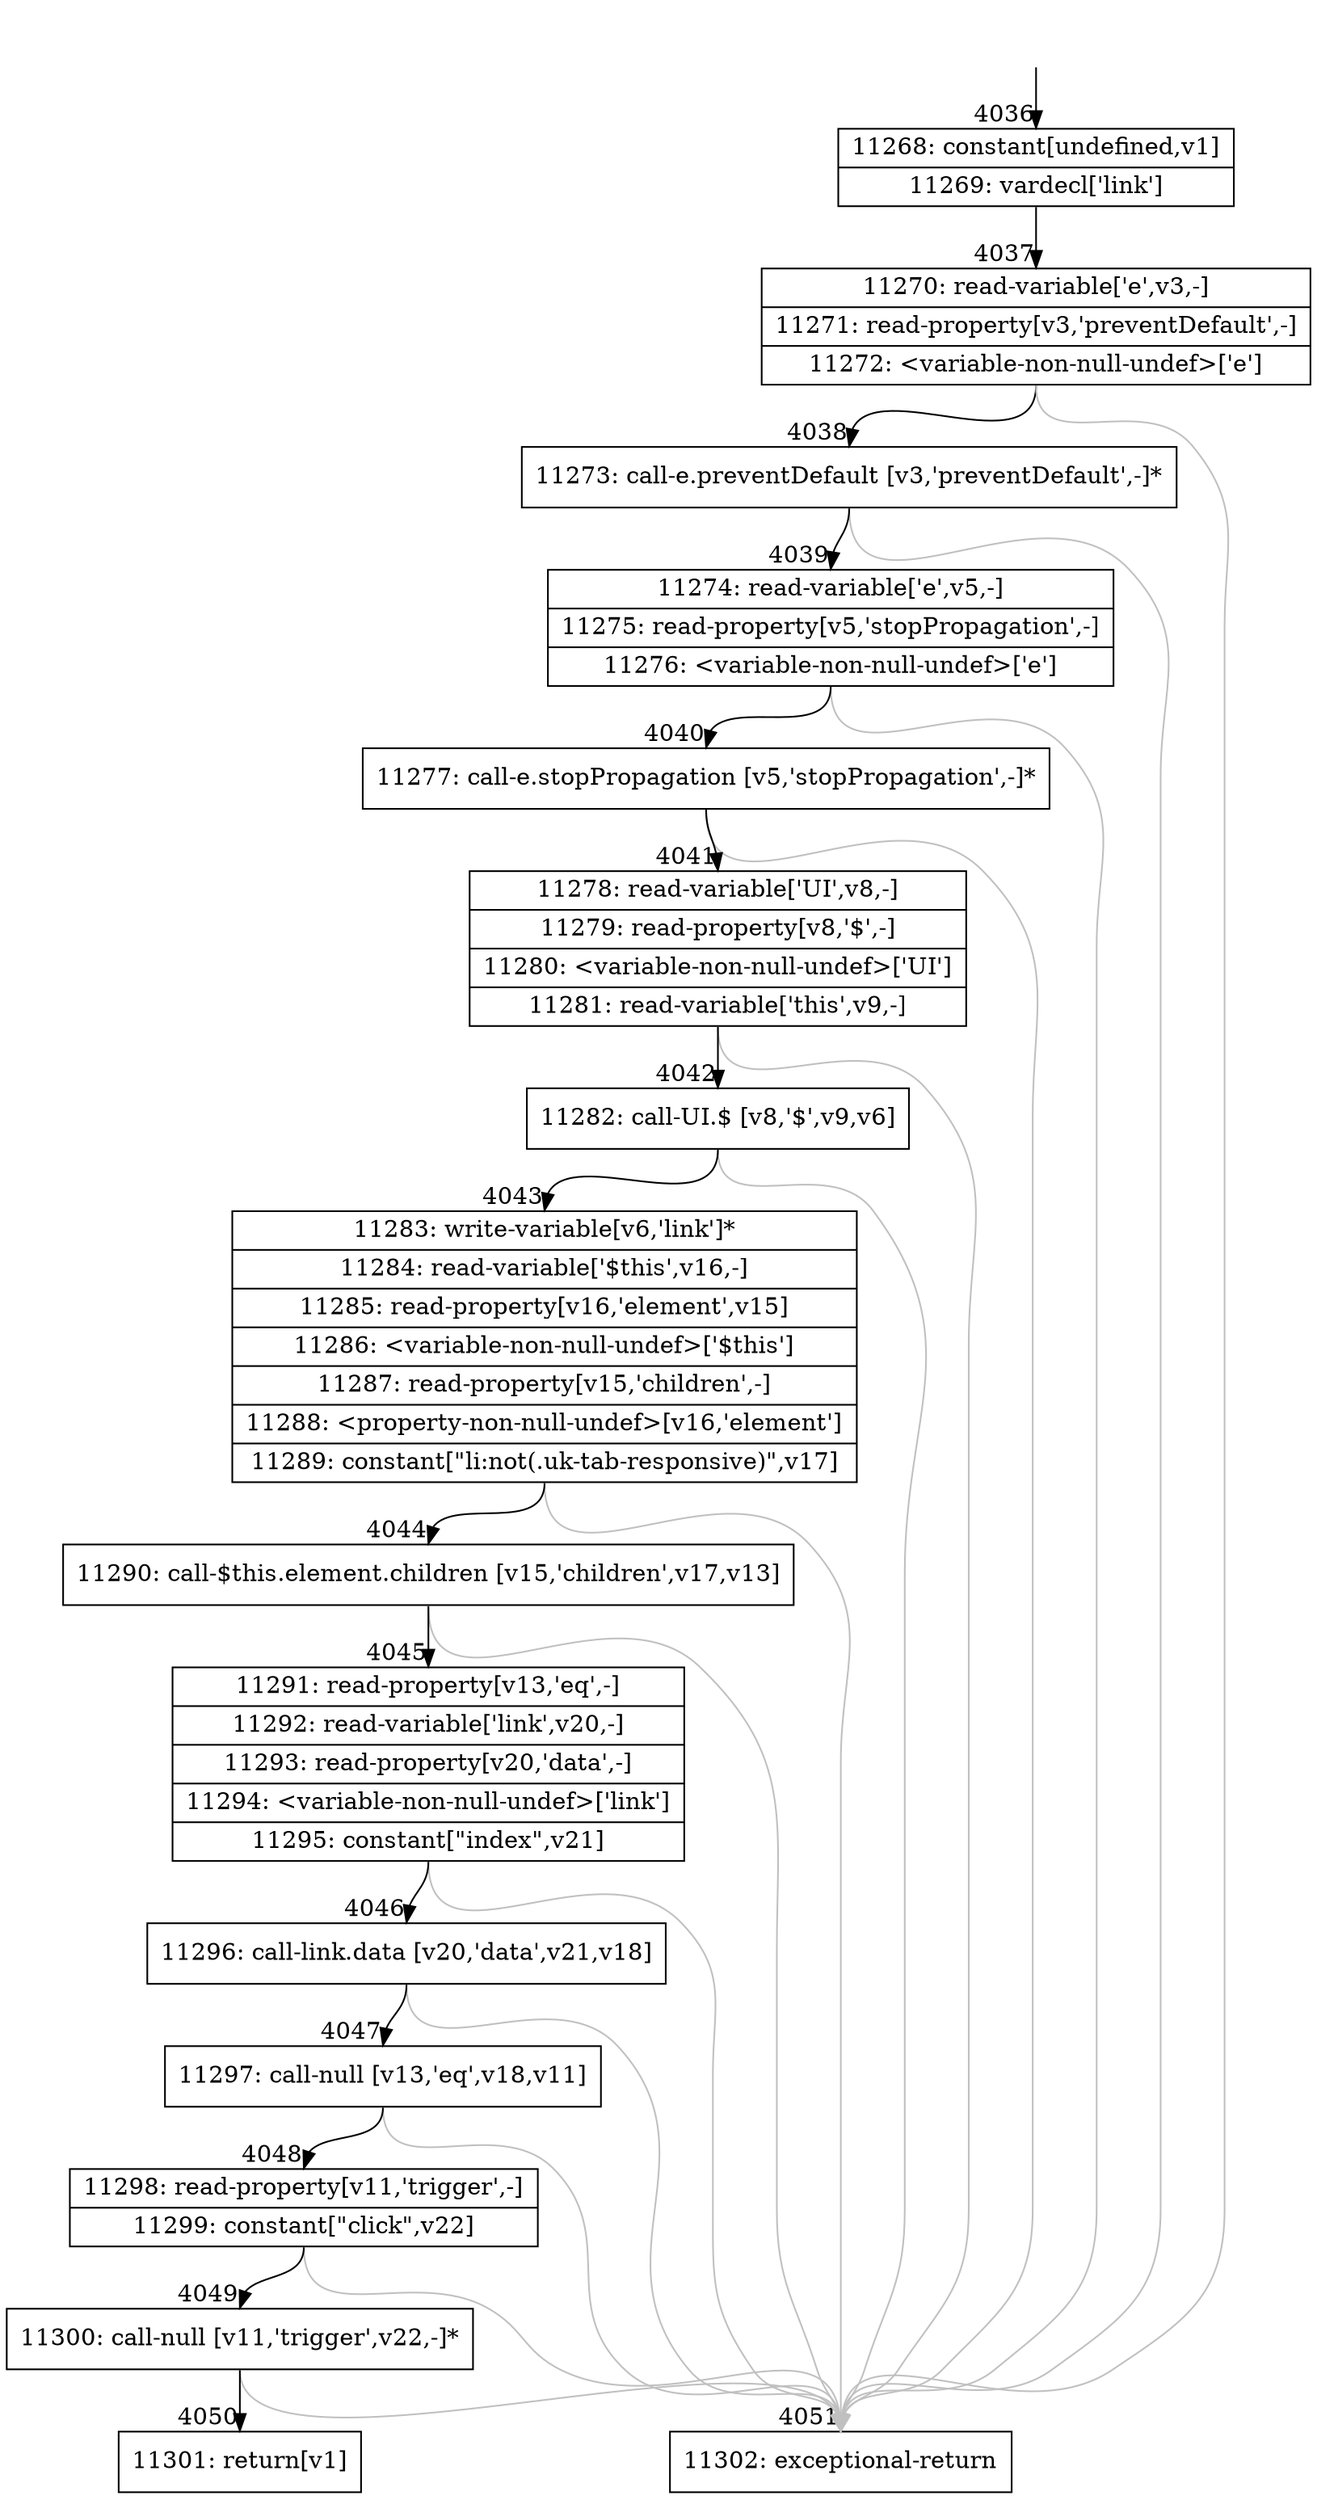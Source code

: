 digraph {
rankdir="TD"
BB_entry302[shape=none,label=""];
BB_entry302 -> BB4036 [tailport=s, headport=n, headlabel="    4036"]
BB4036 [shape=record label="{11268: constant[undefined,v1]|11269: vardecl['link']}" ] 
BB4036 -> BB4037 [tailport=s, headport=n, headlabel="      4037"]
BB4037 [shape=record label="{11270: read-variable['e',v3,-]|11271: read-property[v3,'preventDefault',-]|11272: \<variable-non-null-undef\>['e']}" ] 
BB4037 -> BB4038 [tailport=s, headport=n, headlabel="      4038"]
BB4037 -> BB4051 [tailport=s, headport=n, color=gray, headlabel="      4051"]
BB4038 [shape=record label="{11273: call-e.preventDefault [v3,'preventDefault',-]*}" ] 
BB4038 -> BB4039 [tailport=s, headport=n, headlabel="      4039"]
BB4038 -> BB4051 [tailport=s, headport=n, color=gray]
BB4039 [shape=record label="{11274: read-variable['e',v5,-]|11275: read-property[v5,'stopPropagation',-]|11276: \<variable-non-null-undef\>['e']}" ] 
BB4039 -> BB4040 [tailport=s, headport=n, headlabel="      4040"]
BB4039 -> BB4051 [tailport=s, headport=n, color=gray]
BB4040 [shape=record label="{11277: call-e.stopPropagation [v5,'stopPropagation',-]*}" ] 
BB4040 -> BB4041 [tailport=s, headport=n, headlabel="      4041"]
BB4040 -> BB4051 [tailport=s, headport=n, color=gray]
BB4041 [shape=record label="{11278: read-variable['UI',v8,-]|11279: read-property[v8,'$',-]|11280: \<variable-non-null-undef\>['UI']|11281: read-variable['this',v9,-]}" ] 
BB4041 -> BB4042 [tailport=s, headport=n, headlabel="      4042"]
BB4041 -> BB4051 [tailport=s, headport=n, color=gray]
BB4042 [shape=record label="{11282: call-UI.$ [v8,'$',v9,v6]}" ] 
BB4042 -> BB4043 [tailport=s, headport=n, headlabel="      4043"]
BB4042 -> BB4051 [tailport=s, headport=n, color=gray]
BB4043 [shape=record label="{11283: write-variable[v6,'link']*|11284: read-variable['$this',v16,-]|11285: read-property[v16,'element',v15]|11286: \<variable-non-null-undef\>['$this']|11287: read-property[v15,'children',-]|11288: \<property-non-null-undef\>[v16,'element']|11289: constant[\"li:not(.uk-tab-responsive)\",v17]}" ] 
BB4043 -> BB4044 [tailport=s, headport=n, headlabel="      4044"]
BB4043 -> BB4051 [tailport=s, headport=n, color=gray]
BB4044 [shape=record label="{11290: call-$this.element.children [v15,'children',v17,v13]}" ] 
BB4044 -> BB4045 [tailport=s, headport=n, headlabel="      4045"]
BB4044 -> BB4051 [tailport=s, headport=n, color=gray]
BB4045 [shape=record label="{11291: read-property[v13,'eq',-]|11292: read-variable['link',v20,-]|11293: read-property[v20,'data',-]|11294: \<variable-non-null-undef\>['link']|11295: constant[\"index\",v21]}" ] 
BB4045 -> BB4046 [tailport=s, headport=n, headlabel="      4046"]
BB4045 -> BB4051 [tailport=s, headport=n, color=gray]
BB4046 [shape=record label="{11296: call-link.data [v20,'data',v21,v18]}" ] 
BB4046 -> BB4047 [tailport=s, headport=n, headlabel="      4047"]
BB4046 -> BB4051 [tailport=s, headport=n, color=gray]
BB4047 [shape=record label="{11297: call-null [v13,'eq',v18,v11]}" ] 
BB4047 -> BB4048 [tailport=s, headport=n, headlabel="      4048"]
BB4047 -> BB4051 [tailport=s, headport=n, color=gray]
BB4048 [shape=record label="{11298: read-property[v11,'trigger',-]|11299: constant[\"click\",v22]}" ] 
BB4048 -> BB4049 [tailport=s, headport=n, headlabel="      4049"]
BB4048 -> BB4051 [tailport=s, headport=n, color=gray]
BB4049 [shape=record label="{11300: call-null [v11,'trigger',v22,-]*}" ] 
BB4049 -> BB4050 [tailport=s, headport=n, headlabel="      4050"]
BB4049 -> BB4051 [tailport=s, headport=n, color=gray]
BB4050 [shape=record label="{11301: return[v1]}" ] 
BB4051 [shape=record label="{11302: exceptional-return}" ] 
//#$~ 3120
}
